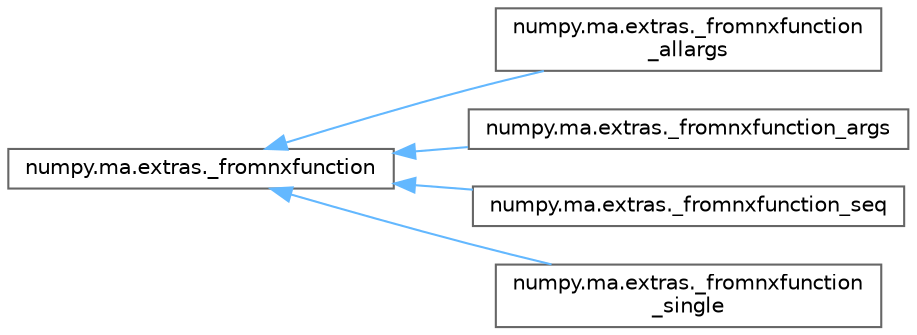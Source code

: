 digraph "Graphical Class Hierarchy"
{
 // LATEX_PDF_SIZE
  bgcolor="transparent";
  edge [fontname=Helvetica,fontsize=10,labelfontname=Helvetica,labelfontsize=10];
  node [fontname=Helvetica,fontsize=10,shape=box,height=0.2,width=0.4];
  rankdir="LR";
  Node0 [id="Node000000",label="numpy.ma.extras._fromnxfunction",height=0.2,width=0.4,color="grey40", fillcolor="white", style="filled",URL="$da/d9a/classnumpy_1_1ma_1_1extras_1_1__fromnxfunction.html",tooltip=" "];
  Node0 -> Node1 [id="edge4494_Node000000_Node000001",dir="back",color="steelblue1",style="solid",tooltip=" "];
  Node1 [id="Node000001",label="numpy.ma.extras._fromnxfunction\l_allargs",height=0.2,width=0.4,color="grey40", fillcolor="white", style="filled",URL="$d9/d96/classnumpy_1_1ma_1_1extras_1_1__fromnxfunction__allargs.html",tooltip=" "];
  Node0 -> Node2 [id="edge4495_Node000000_Node000002",dir="back",color="steelblue1",style="solid",tooltip=" "];
  Node2 [id="Node000002",label="numpy.ma.extras._fromnxfunction_args",height=0.2,width=0.4,color="grey40", fillcolor="white", style="filled",URL="$d8/dde/classnumpy_1_1ma_1_1extras_1_1__fromnxfunction__args.html",tooltip=" "];
  Node0 -> Node3 [id="edge4496_Node000000_Node000003",dir="back",color="steelblue1",style="solid",tooltip=" "];
  Node3 [id="Node000003",label="numpy.ma.extras._fromnxfunction_seq",height=0.2,width=0.4,color="grey40", fillcolor="white", style="filled",URL="$d8/d0d/classnumpy_1_1ma_1_1extras_1_1__fromnxfunction__seq.html",tooltip=" "];
  Node0 -> Node4 [id="edge4497_Node000000_Node000004",dir="back",color="steelblue1",style="solid",tooltip=" "];
  Node4 [id="Node000004",label="numpy.ma.extras._fromnxfunction\l_single",height=0.2,width=0.4,color="grey40", fillcolor="white", style="filled",URL="$d2/da8/classnumpy_1_1ma_1_1extras_1_1__fromnxfunction__single.html",tooltip=" "];
}
